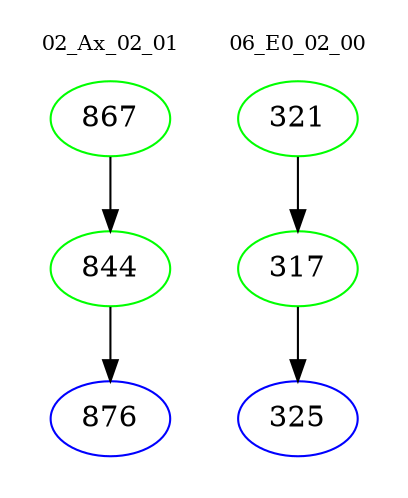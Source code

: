 digraph{
subgraph cluster_0 {
color = white
label = "02_Ax_02_01";
fontsize=10;
T0_867 [label="867", color="green"]
T0_867 -> T0_844 [color="black"]
T0_844 [label="844", color="green"]
T0_844 -> T0_876 [color="black"]
T0_876 [label="876", color="blue"]
}
subgraph cluster_1 {
color = white
label = "06_E0_02_00";
fontsize=10;
T1_321 [label="321", color="green"]
T1_321 -> T1_317 [color="black"]
T1_317 [label="317", color="green"]
T1_317 -> T1_325 [color="black"]
T1_325 [label="325", color="blue"]
}
}
